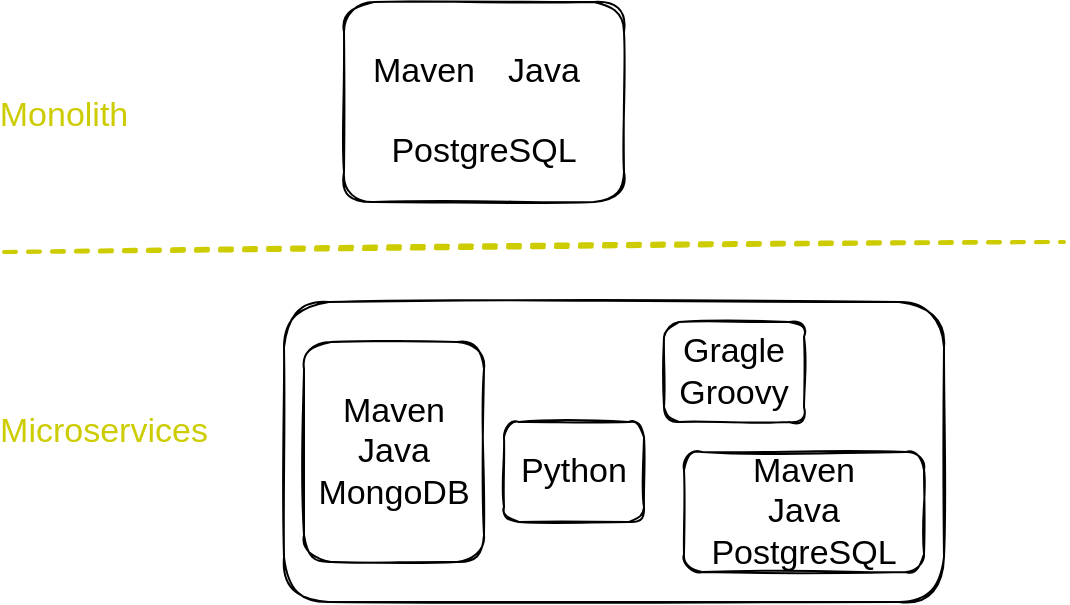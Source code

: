 <mxfile version="18.2.0" type="device"><diagram id="aAuaFUMK7nP06ASvJinv" name="Page-1"><mxGraphModel dx="1657" dy="551" grid="1" gridSize="10" guides="1" tooltips="1" connect="1" arrows="1" fold="1" page="1" pageScale="1" pageWidth="827" pageHeight="1169" math="0" shadow="0"><root><mxCell id="0"/><mxCell id="1" parent="0"/><mxCell id="hOa7ZAc5iq3v1IdSe67I-2" value="" style="rounded=1;whiteSpace=wrap;html=1;sketch=1;fillColor=none;" vertex="1" parent="1"><mxGeometry x="100" y="200" width="140" height="100" as="geometry"/></mxCell><mxCell id="hOa7ZAc5iq3v1IdSe67I-3" value="Maven" style="text;html=1;strokeColor=none;fillColor=none;align=center;verticalAlign=middle;whiteSpace=wrap;rounded=0;fontSize=17;" vertex="1" parent="1"><mxGeometry x="110" y="220" width="60" height="30" as="geometry"/></mxCell><mxCell id="hOa7ZAc5iq3v1IdSe67I-4" value="Java" style="text;html=1;strokeColor=none;fillColor=none;align=center;verticalAlign=middle;whiteSpace=wrap;rounded=0;fontSize=17;" vertex="1" parent="1"><mxGeometry x="170" y="220" width="60" height="30" as="geometry"/></mxCell><mxCell id="hOa7ZAc5iq3v1IdSe67I-5" value="PostgreSQL" style="text;html=1;strokeColor=none;fillColor=none;align=center;verticalAlign=middle;whiteSpace=wrap;rounded=0;fontSize=17;" vertex="1" parent="1"><mxGeometry x="140" y="260" width="60" height="30" as="geometry"/></mxCell><mxCell id="hOa7ZAc5iq3v1IdSe67I-6" value="" style="rounded=1;whiteSpace=wrap;html=1;sketch=1;fillColor=none;" vertex="1" parent="1"><mxGeometry x="70" y="350" width="330" height="150" as="geometry"/></mxCell><mxCell id="hOa7ZAc5iq3v1IdSe67I-8" value="Maven&lt;br&gt;Java&lt;br&gt;MongoDB" style="rounded=1;whiteSpace=wrap;html=1;sketch=1;fontSize=17;fillColor=none;" vertex="1" parent="1"><mxGeometry x="80" y="370" width="90" height="110" as="geometry"/></mxCell><mxCell id="hOa7ZAc5iq3v1IdSe67I-9" value="Gragle&lt;br&gt;Groovy" style="rounded=1;whiteSpace=wrap;html=1;sketch=1;fontSize=17;fillColor=none;" vertex="1" parent="1"><mxGeometry x="260" y="360" width="70" height="50" as="geometry"/></mxCell><mxCell id="hOa7ZAc5iq3v1IdSe67I-10" value="Python" style="rounded=1;whiteSpace=wrap;html=1;sketch=1;fontSize=17;fillColor=none;" vertex="1" parent="1"><mxGeometry x="180" y="410" width="70" height="50" as="geometry"/></mxCell><mxCell id="hOa7ZAc5iq3v1IdSe67I-11" value="" style="endArrow=none;dashed=1;html=1;rounded=0;sketch=1;fontSize=17;strokeColor=#CCCC00;strokeWidth=2;" edge="1" parent="1"><mxGeometry width="50" height="50" relative="1" as="geometry"><mxPoint x="-70" y="325" as="sourcePoint"/><mxPoint x="460" y="320" as="targetPoint"/></mxGeometry></mxCell><mxCell id="hOa7ZAc5iq3v1IdSe67I-12" value="Monolith" style="text;html=1;strokeColor=none;fillColor=none;align=center;verticalAlign=middle;whiteSpace=wrap;rounded=0;sketch=1;fontSize=17;fontColor=#CCCC00;" vertex="1" parent="1"><mxGeometry x="-70" y="242" width="60" height="30" as="geometry"/></mxCell><mxCell id="hOa7ZAc5iq3v1IdSe67I-13" value="Microservices" style="text;html=1;strokeColor=none;fillColor=none;align=center;verticalAlign=middle;whiteSpace=wrap;rounded=0;sketch=1;fontSize=17;fontColor=#CCCC00;" vertex="1" parent="1"><mxGeometry x="-70" y="400" width="100" height="30" as="geometry"/></mxCell><mxCell id="hOa7ZAc5iq3v1IdSe67I-15" value="&lt;span style=&quot;&quot;&gt;Maven&lt;/span&gt;&lt;br style=&quot;&quot;&gt;&lt;span style=&quot;&quot;&gt;Java&lt;/span&gt;&lt;br style=&quot;&quot;&gt;&lt;span style=&quot;&quot;&gt;PostgreSQL&lt;/span&gt;" style="rounded=1;whiteSpace=wrap;html=1;fontSize=17;strokeColor=#000000;fillColor=none;sketch=1;" vertex="1" parent="1"><mxGeometry x="270" y="425" width="120" height="60" as="geometry"/></mxCell></root></mxGraphModel></diagram></mxfile>